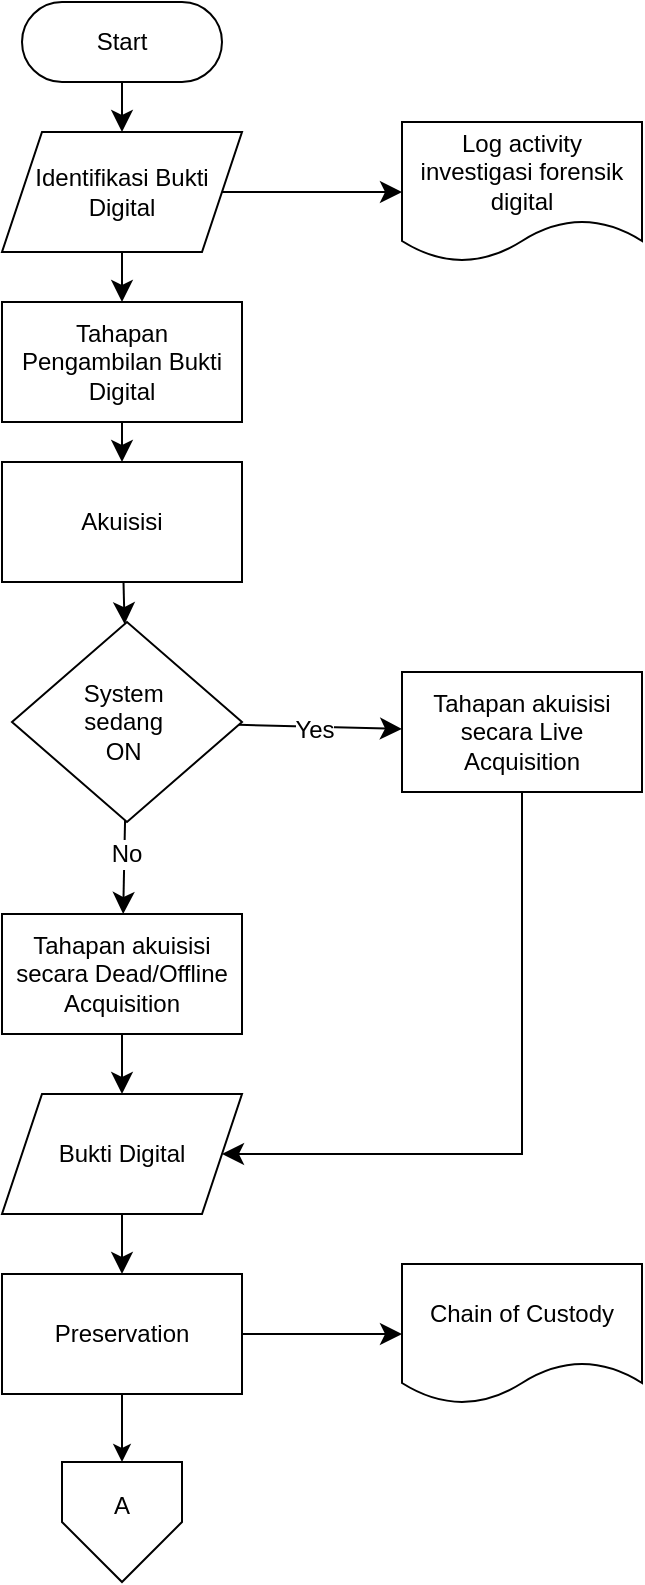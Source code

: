 <mxfile version="26.2.13" pages="4">
  <diagram id="C5RBs43oDa-KdzZeNtuy" name="Collection">
    <mxGraphModel dx="819" dy="653" grid="1" gridSize="10" guides="1" tooltips="1" connect="1" arrows="1" fold="1" page="1" pageScale="1" pageWidth="827" pageHeight="1169" math="0" shadow="0">
      <root>
        <mxCell id="WIyWlLk6GJQsqaUBKTNV-0" />
        <mxCell id="WIyWlLk6GJQsqaUBKTNV-1" parent="WIyWlLk6GJQsqaUBKTNV-0" />
        <mxCell id="t_siYUt48UW-tecDmQAx-3" value="" style="edgeStyle=none;curved=1;rounded=0;orthogonalLoop=1;jettySize=auto;html=1;fontSize=12;startSize=8;endSize=8;" parent="WIyWlLk6GJQsqaUBKTNV-1" source="t_siYUt48UW-tecDmQAx-1" target="t_siYUt48UW-tecDmQAx-2" edge="1">
          <mxGeometry relative="1" as="geometry" />
        </mxCell>
        <mxCell id="t_siYUt48UW-tecDmQAx-1" value="Start" style="rounded=1;whiteSpace=wrap;html=1;arcSize=50;" parent="WIyWlLk6GJQsqaUBKTNV-1" vertex="1">
          <mxGeometry x="300" y="170" width="100" height="40" as="geometry" />
        </mxCell>
        <mxCell id="t_siYUt48UW-tecDmQAx-7" value="" style="edgeStyle=none;curved=1;rounded=0;orthogonalLoop=1;jettySize=auto;html=1;fontSize=12;startSize=8;endSize=8;" parent="WIyWlLk6GJQsqaUBKTNV-1" source="t_siYUt48UW-tecDmQAx-2" target="t_siYUt48UW-tecDmQAx-6" edge="1">
          <mxGeometry relative="1" as="geometry" />
        </mxCell>
        <mxCell id="t_siYUt48UW-tecDmQAx-40" value="" style="edgeStyle=none;curved=1;rounded=0;orthogonalLoop=1;jettySize=auto;html=1;fontSize=12;startSize=8;endSize=8;" parent="WIyWlLk6GJQsqaUBKTNV-1" source="t_siYUt48UW-tecDmQAx-2" target="t_siYUt48UW-tecDmQAx-39" edge="1">
          <mxGeometry relative="1" as="geometry" />
        </mxCell>
        <mxCell id="t_siYUt48UW-tecDmQAx-2" value="Identifikasi Bukti Digital" style="shape=parallelogram;perimeter=parallelogramPerimeter;whiteSpace=wrap;html=1;fixedSize=1;rounded=1;size=20;arcSize=0;" parent="WIyWlLk6GJQsqaUBKTNV-1" vertex="1">
          <mxGeometry x="290" y="235" width="120" height="60" as="geometry" />
        </mxCell>
        <mxCell id="t_siYUt48UW-tecDmQAx-9" value="" style="edgeStyle=none;curved=1;rounded=0;orthogonalLoop=1;jettySize=auto;html=1;fontSize=12;startSize=8;endSize=8;" parent="WIyWlLk6GJQsqaUBKTNV-1" source="t_siYUt48UW-tecDmQAx-6" target="t_siYUt48UW-tecDmQAx-8" edge="1">
          <mxGeometry relative="1" as="geometry" />
        </mxCell>
        <mxCell id="t_siYUt48UW-tecDmQAx-6" value="Tahapan Pengambilan Bukti Digital" style="rounded=1;whiteSpace=wrap;html=1;arcSize=0;" parent="WIyWlLk6GJQsqaUBKTNV-1" vertex="1">
          <mxGeometry x="290" y="320" width="120" height="60" as="geometry" />
        </mxCell>
        <mxCell id="t_siYUt48UW-tecDmQAx-11" value="" style="edgeStyle=none;curved=1;rounded=0;orthogonalLoop=1;jettySize=auto;html=1;fontSize=12;startSize=8;endSize=8;" parent="WIyWlLk6GJQsqaUBKTNV-1" source="t_siYUt48UW-tecDmQAx-8" target="t_siYUt48UW-tecDmQAx-10" edge="1">
          <mxGeometry relative="1" as="geometry" />
        </mxCell>
        <mxCell id="t_siYUt48UW-tecDmQAx-8" value="Akuisisi" style="rounded=1;whiteSpace=wrap;html=1;arcSize=0;" parent="WIyWlLk6GJQsqaUBKTNV-1" vertex="1">
          <mxGeometry x="290" y="400" width="120" height="60" as="geometry" />
        </mxCell>
        <mxCell id="t_siYUt48UW-tecDmQAx-13" value="" style="edgeStyle=none;curved=1;rounded=0;orthogonalLoop=1;jettySize=auto;html=1;fontSize=12;startSize=8;endSize=8;" parent="WIyWlLk6GJQsqaUBKTNV-1" source="t_siYUt48UW-tecDmQAx-10" target="t_siYUt48UW-tecDmQAx-12" edge="1">
          <mxGeometry relative="1" as="geometry" />
        </mxCell>
        <mxCell id="t_siYUt48UW-tecDmQAx-38" value="Yes" style="edgeLabel;html=1;align=center;verticalAlign=middle;resizable=0;points=[];fontSize=12;" parent="t_siYUt48UW-tecDmQAx-13" vertex="1" connectable="0">
          <mxGeometry x="-0.08" y="-1" relative="1" as="geometry">
            <mxPoint as="offset" />
          </mxGeometry>
        </mxCell>
        <mxCell id="t_siYUt48UW-tecDmQAx-15" value="" style="edgeStyle=none;curved=1;rounded=0;orthogonalLoop=1;jettySize=auto;html=1;fontSize=12;startSize=8;endSize=8;" parent="WIyWlLk6GJQsqaUBKTNV-1" source="t_siYUt48UW-tecDmQAx-10" target="t_siYUt48UW-tecDmQAx-14" edge="1">
          <mxGeometry relative="1" as="geometry" />
        </mxCell>
        <mxCell id="t_siYUt48UW-tecDmQAx-37" value="No" style="edgeLabel;html=1;align=center;verticalAlign=middle;resizable=0;points=[];fontSize=12;" parent="t_siYUt48UW-tecDmQAx-15" vertex="1" connectable="0">
          <mxGeometry x="-0.28" y="1" relative="1" as="geometry">
            <mxPoint as="offset" />
          </mxGeometry>
        </mxCell>
        <mxCell id="t_siYUt48UW-tecDmQAx-10" value="System&amp;nbsp;&lt;div&gt;sedang&amp;nbsp;&lt;div&gt;ON&amp;nbsp;&lt;/div&gt;&lt;/div&gt;" style="rhombus;whiteSpace=wrap;html=1;rounded=1;arcSize=0;align=center;" parent="WIyWlLk6GJQsqaUBKTNV-1" vertex="1">
          <mxGeometry x="295" y="480" width="115" height="100" as="geometry" />
        </mxCell>
        <mxCell id="t_siYUt48UW-tecDmQAx-35" style="edgeStyle=orthogonalEdgeStyle;rounded=0;orthogonalLoop=1;jettySize=auto;html=1;entryX=1;entryY=0.5;entryDx=0;entryDy=0;fontSize=12;startSize=8;endSize=8;" parent="WIyWlLk6GJQsqaUBKTNV-1" source="t_siYUt48UW-tecDmQAx-12" target="t_siYUt48UW-tecDmQAx-33" edge="1">
          <mxGeometry relative="1" as="geometry">
            <Array as="points">
              <mxPoint x="550" y="746" />
            </Array>
          </mxGeometry>
        </mxCell>
        <mxCell id="t_siYUt48UW-tecDmQAx-12" value="Tahapan akuisisi secara Live Acquisition" style="rounded=1;whiteSpace=wrap;html=1;arcSize=0;" parent="WIyWlLk6GJQsqaUBKTNV-1" vertex="1">
          <mxGeometry x="490" y="505" width="120" height="60" as="geometry" />
        </mxCell>
        <mxCell id="t_siYUt48UW-tecDmQAx-34" value="" style="edgeStyle=none;curved=1;rounded=0;orthogonalLoop=1;jettySize=auto;html=1;fontSize=12;startSize=8;endSize=8;" parent="WIyWlLk6GJQsqaUBKTNV-1" source="t_siYUt48UW-tecDmQAx-14" target="t_siYUt48UW-tecDmQAx-33" edge="1">
          <mxGeometry relative="1" as="geometry" />
        </mxCell>
        <mxCell id="t_siYUt48UW-tecDmQAx-14" value="Tahapan akuisisi secara Dead/Offline Acquisition" style="whiteSpace=wrap;html=1;rounded=1;arcSize=0;" parent="WIyWlLk6GJQsqaUBKTNV-1" vertex="1">
          <mxGeometry x="290" y="626" width="120" height="60" as="geometry" />
        </mxCell>
        <mxCell id="t_siYUt48UW-tecDmQAx-31" value="" style="edgeStyle=none;curved=1;rounded=0;orthogonalLoop=1;jettySize=auto;html=1;fontSize=12;startSize=8;endSize=8;" parent="WIyWlLk6GJQsqaUBKTNV-1" source="t_siYUt48UW-tecDmQAx-26" target="t_siYUt48UW-tecDmQAx-30" edge="1">
          <mxGeometry relative="1" as="geometry" />
        </mxCell>
        <mxCell id="t_siYUt48UW-tecDmQAx-50" style="edgeStyle=orthogonalEdgeStyle;rounded=0;orthogonalLoop=1;jettySize=auto;html=1;" parent="WIyWlLk6GJQsqaUBKTNV-1" source="t_siYUt48UW-tecDmQAx-26" target="t_siYUt48UW-tecDmQAx-49" edge="1">
          <mxGeometry relative="1" as="geometry" />
        </mxCell>
        <mxCell id="t_siYUt48UW-tecDmQAx-26" value="Preservation" style="rounded=1;whiteSpace=wrap;html=1;arcSize=0;" parent="WIyWlLk6GJQsqaUBKTNV-1" vertex="1">
          <mxGeometry x="290" y="806" width="120" height="60" as="geometry" />
        </mxCell>
        <mxCell id="t_siYUt48UW-tecDmQAx-30" value="Chain of Custody" style="shape=document;whiteSpace=wrap;html=1;boundedLbl=1;rounded=1;arcSize=0;" parent="WIyWlLk6GJQsqaUBKTNV-1" vertex="1">
          <mxGeometry x="490" y="801" width="120" height="70" as="geometry" />
        </mxCell>
        <mxCell id="t_siYUt48UW-tecDmQAx-36" style="edgeStyle=none;curved=1;rounded=0;orthogonalLoop=1;jettySize=auto;html=1;entryX=0.5;entryY=0;entryDx=0;entryDy=0;fontSize=12;startSize=8;endSize=8;" parent="WIyWlLk6GJQsqaUBKTNV-1" source="t_siYUt48UW-tecDmQAx-33" target="t_siYUt48UW-tecDmQAx-26" edge="1">
          <mxGeometry relative="1" as="geometry" />
        </mxCell>
        <mxCell id="t_siYUt48UW-tecDmQAx-33" value="Bukti Digital" style="shape=parallelogram;perimeter=parallelogramPerimeter;whiteSpace=wrap;html=1;fixedSize=1;rounded=1;arcSize=0;" parent="WIyWlLk6GJQsqaUBKTNV-1" vertex="1">
          <mxGeometry x="290" y="716" width="120" height="60" as="geometry" />
        </mxCell>
        <mxCell id="t_siYUt48UW-tecDmQAx-39" value="Log activity investigasi forensik digital" style="shape=document;whiteSpace=wrap;html=1;boundedLbl=1;rounded=1;" parent="WIyWlLk6GJQsqaUBKTNV-1" vertex="1">
          <mxGeometry x="490" y="230" width="120" height="70" as="geometry" />
        </mxCell>
        <mxCell id="t_siYUt48UW-tecDmQAx-52" value="" style="group" parent="WIyWlLk6GJQsqaUBKTNV-1" vertex="1" connectable="0">
          <mxGeometry x="320" y="900" width="60" height="60" as="geometry" />
        </mxCell>
        <mxCell id="t_siYUt48UW-tecDmQAx-49" value="" style="verticalLabelPosition=bottom;verticalAlign=top;html=1;shape=offPageConnector;rounded=0;size=0.5;" parent="t_siYUt48UW-tecDmQAx-52" vertex="1">
          <mxGeometry width="60" height="60" as="geometry" />
        </mxCell>
        <mxCell id="t_siYUt48UW-tecDmQAx-51" value="A" style="text;html=1;align=center;verticalAlign=middle;whiteSpace=wrap;rounded=0;" parent="t_siYUt48UW-tecDmQAx-52" vertex="1">
          <mxGeometry y="7" width="60" height="30" as="geometry" />
        </mxCell>
      </root>
    </mxGraphModel>
  </diagram>
  <diagram id="TwgPNCt6xu_8tkg0PEDv" name="Examination">
    <mxGraphModel dx="961" dy="655" grid="1" gridSize="10" guides="1" tooltips="1" connect="1" arrows="1" fold="1" page="1" pageScale="1" pageWidth="827" pageHeight="1169" math="0" shadow="0">
      <root>
        <mxCell id="0" />
        <mxCell id="1" parent="0" />
        <mxCell id="v5y05sMNcqEESHBAIN26-1" value="" style="group" parent="1" vertex="1" connectable="0">
          <mxGeometry x="109" y="59" width="60" height="60" as="geometry" />
        </mxCell>
        <mxCell id="v5y05sMNcqEESHBAIN26-2" value="" style="verticalLabelPosition=bottom;verticalAlign=top;html=1;shape=offPageConnector;rounded=0;size=0.5;" parent="v5y05sMNcqEESHBAIN26-1" vertex="1">
          <mxGeometry width="60" height="60" as="geometry" />
        </mxCell>
        <mxCell id="v5y05sMNcqEESHBAIN26-3" value="A" style="text;html=1;align=center;verticalAlign=middle;whiteSpace=wrap;rounded=0;" parent="v5y05sMNcqEESHBAIN26-1" vertex="1">
          <mxGeometry y="7" width="60" height="30" as="geometry" />
        </mxCell>
        <mxCell id="vrHwYXxvHCc7wUz3a9I5-3" style="edgeStyle=orthogonalEdgeStyle;rounded=0;orthogonalLoop=1;jettySize=auto;html=1;entryX=0.5;entryY=0;entryDx=0;entryDy=0;" parent="1" source="v5y05sMNcqEESHBAIN26-8" target="vrHwYXxvHCc7wUz3a9I5-1" edge="1">
          <mxGeometry relative="1" as="geometry" />
        </mxCell>
        <mxCell id="v5y05sMNcqEESHBAIN26-8" value="Bukti Digital" style="shape=parallelogram;perimeter=parallelogramPerimeter;whiteSpace=wrap;html=1;fixedSize=1;" parent="1" vertex="1">
          <mxGeometry x="79" y="150" width="120" height="60" as="geometry" />
        </mxCell>
        <mxCell id="v5y05sMNcqEESHBAIN26-9" value="" style="endArrow=classic;html=1;rounded=0;exitX=0.5;exitY=1;exitDx=0;exitDy=0;" parent="1" source="v5y05sMNcqEESHBAIN26-2" target="v5y05sMNcqEESHBAIN26-8" edge="1">
          <mxGeometry width="50" height="50" relative="1" as="geometry">
            <mxPoint x="165" y="340" as="sourcePoint" />
            <mxPoint x="215" y="290" as="targetPoint" />
          </mxGeometry>
        </mxCell>
        <mxCell id="v5y05sMNcqEESHBAIN26-15" value="" style="edgeStyle=orthogonalEdgeStyle;rounded=0;orthogonalLoop=1;jettySize=auto;html=1;" parent="1" source="v5y05sMNcqEESHBAIN26-12" target="v5y05sMNcqEESHBAIN26-14" edge="1">
          <mxGeometry relative="1" as="geometry" />
        </mxCell>
        <mxCell id="v5y05sMNcqEESHBAIN26-35" value="Yes" style="edgeLabel;html=1;align=center;verticalAlign=middle;resizable=0;points=[];" parent="v5y05sMNcqEESHBAIN26-15" vertex="1" connectable="0">
          <mxGeometry x="-0.357" y="-4" relative="1" as="geometry">
            <mxPoint as="offset" />
          </mxGeometry>
        </mxCell>
        <mxCell id="v5y05sMNcqEESHBAIN26-17" value="" style="edgeStyle=orthogonalEdgeStyle;rounded=0;orthogonalLoop=1;jettySize=auto;html=1;" parent="1" source="v5y05sMNcqEESHBAIN26-12" target="v5y05sMNcqEESHBAIN26-16" edge="1">
          <mxGeometry relative="1" as="geometry" />
        </mxCell>
        <mxCell id="v5y05sMNcqEESHBAIN26-34" value="No" style="edgeLabel;html=1;align=center;verticalAlign=middle;resizable=0;points=[];" parent="v5y05sMNcqEESHBAIN26-17" vertex="1" connectable="0">
          <mxGeometry x="-0.079" y="-2" relative="1" as="geometry">
            <mxPoint as="offset" />
          </mxGeometry>
        </mxCell>
        <mxCell id="v5y05sMNcqEESHBAIN26-12" value="Linux" style="rhombus;whiteSpace=wrap;html=1;" parent="1" vertex="1">
          <mxGeometry x="260" y="326" width="80" height="80" as="geometry" />
        </mxCell>
        <mxCell id="vrHwYXxvHCc7wUz3a9I5-8" style="edgeStyle=orthogonalEdgeStyle;rounded=0;orthogonalLoop=1;jettySize=auto;html=1;entryX=0.5;entryY=0;entryDx=0;entryDy=0;" parent="1" source="v5y05sMNcqEESHBAIN26-14" target="v5y05sMNcqEESHBAIN26-41" edge="1">
          <mxGeometry relative="1" as="geometry">
            <Array as="points">
              <mxPoint x="300" y="530" />
              <mxPoint x="139" y="530" />
            </Array>
          </mxGeometry>
        </mxCell>
        <mxCell id="v5y05sMNcqEESHBAIN26-14" value="Tahapan examination untuk Linux" style="whiteSpace=wrap;html=1;" parent="1" vertex="1">
          <mxGeometry x="240" y="460" width="120" height="40" as="geometry" />
        </mxCell>
        <mxCell id="v5y05sMNcqEESHBAIN26-21" value="" style="edgeStyle=orthogonalEdgeStyle;rounded=0;orthogonalLoop=1;jettySize=auto;html=1;" parent="1" source="v5y05sMNcqEESHBAIN26-16" target="v5y05sMNcqEESHBAIN26-20" edge="1">
          <mxGeometry relative="1" as="geometry" />
        </mxCell>
        <mxCell id="v5y05sMNcqEESHBAIN26-37" value="Yes" style="edgeLabel;html=1;align=center;verticalAlign=middle;resizable=0;points=[];" parent="v5y05sMNcqEESHBAIN26-21" vertex="1" connectable="0">
          <mxGeometry x="-0.139" y="3" relative="1" as="geometry">
            <mxPoint as="offset" />
          </mxGeometry>
        </mxCell>
        <mxCell id="v5y05sMNcqEESHBAIN26-23" value="" style="edgeStyle=orthogonalEdgeStyle;rounded=0;orthogonalLoop=1;jettySize=auto;html=1;" parent="1" source="v5y05sMNcqEESHBAIN26-16" target="v5y05sMNcqEESHBAIN26-22" edge="1">
          <mxGeometry relative="1" as="geometry" />
        </mxCell>
        <mxCell id="v5y05sMNcqEESHBAIN26-38" value="No" style="edgeLabel;html=1;align=center;verticalAlign=middle;resizable=0;points=[];" parent="v5y05sMNcqEESHBAIN26-23" vertex="1" connectable="0">
          <mxGeometry x="-0.243" y="-2" relative="1" as="geometry">
            <mxPoint as="offset" />
          </mxGeometry>
        </mxCell>
        <mxCell id="v5y05sMNcqEESHBAIN26-16" value="Windows" style="rhombus;whiteSpace=wrap;html=1;" parent="1" vertex="1">
          <mxGeometry x="420" y="326" width="80" height="80" as="geometry" />
        </mxCell>
        <mxCell id="vrHwYXxvHCc7wUz3a9I5-9" style="edgeStyle=orthogonalEdgeStyle;rounded=0;orthogonalLoop=1;jettySize=auto;html=1;entryX=0.5;entryY=0;entryDx=0;entryDy=0;" parent="1" source="v5y05sMNcqEESHBAIN26-20" target="v5y05sMNcqEESHBAIN26-41" edge="1">
          <mxGeometry relative="1" as="geometry">
            <Array as="points">
              <mxPoint x="460" y="530" />
              <mxPoint x="139" y="530" />
            </Array>
          </mxGeometry>
        </mxCell>
        <mxCell id="v5y05sMNcqEESHBAIN26-20" value="Tahapan examination untuk Windows" style="whiteSpace=wrap;html=1;" parent="1" vertex="1">
          <mxGeometry x="400" y="460" width="120" height="40" as="geometry" />
        </mxCell>
        <mxCell id="vrHwYXxvHCc7wUz3a9I5-10" style="edgeStyle=orthogonalEdgeStyle;rounded=0;orthogonalLoop=1;jettySize=auto;html=1;entryX=0.5;entryY=0;entryDx=0;entryDy=0;" parent="1" source="v5y05sMNcqEESHBAIN26-22" target="v5y05sMNcqEESHBAIN26-41" edge="1">
          <mxGeometry relative="1" as="geometry">
            <mxPoint x="370" y="550" as="targetPoint" />
            <Array as="points">
              <mxPoint x="620" y="530" />
              <mxPoint x="139" y="530" />
            </Array>
          </mxGeometry>
        </mxCell>
        <mxCell id="v5y05sMNcqEESHBAIN26-22" value="Tahapan examination untuk Mac" style="whiteSpace=wrap;html=1;" parent="1" vertex="1">
          <mxGeometry x="560" y="346" width="120" height="40" as="geometry" />
        </mxCell>
        <mxCell id="vrHwYXxvHCc7wUz3a9I5-6" style="edgeStyle=orthogonalEdgeStyle;rounded=0;orthogonalLoop=1;jettySize=auto;html=1;" parent="1" source="v5y05sMNcqEESHBAIN26-24" target="v5y05sMNcqEESHBAIN26-41" edge="1">
          <mxGeometry relative="1" as="geometry" />
        </mxCell>
        <mxCell id="v5y05sMNcqEESHBAIN26-24" value="Tahapan examination untuk Non-volatile" style="whiteSpace=wrap;html=1;" parent="1" vertex="1">
          <mxGeometry x="79" y="460" width="120" height="40" as="geometry" />
        </mxCell>
        <mxCell id="v5y05sMNcqEESHBAIN26-44" value="" style="edgeStyle=orthogonalEdgeStyle;rounded=0;orthogonalLoop=1;jettySize=auto;html=1;" parent="1" source="v5y05sMNcqEESHBAIN26-41" target="v5y05sMNcqEESHBAIN26-43" edge="1">
          <mxGeometry relative="1" as="geometry" />
        </mxCell>
        <mxCell id="v5y05sMNcqEESHBAIN26-49" style="edgeStyle=orthogonalEdgeStyle;rounded=0;orthogonalLoop=1;jettySize=auto;html=1;entryX=0.5;entryY=0;entryDx=0;entryDy=0;" parent="1" source="v5y05sMNcqEESHBAIN26-41" target="v5y05sMNcqEESHBAIN26-46" edge="1">
          <mxGeometry relative="1" as="geometry">
            <mxPoint x="139" y="660" as="targetPoint" />
          </mxGeometry>
        </mxCell>
        <mxCell id="v5y05sMNcqEESHBAIN26-41" value="Pengumpulan hasil dari examination" style="whiteSpace=wrap;html=1;" parent="1" vertex="1">
          <mxGeometry x="79" y="563" width="120" height="60" as="geometry" />
        </mxCell>
        <mxCell id="v5y05sMNcqEESHBAIN26-43" value="Draft report investigasi forensik digital" style="shape=document;whiteSpace=wrap;html=1;boundedLbl=1;" parent="1" vertex="1">
          <mxGeometry x="279" y="559" width="120" height="68" as="geometry" />
        </mxCell>
        <mxCell id="v5y05sMNcqEESHBAIN26-45" value="" style="group" parent="1" vertex="1" connectable="0">
          <mxGeometry x="109" y="654" width="60" height="60" as="geometry" />
        </mxCell>
        <mxCell id="v5y05sMNcqEESHBAIN26-46" value="" style="verticalLabelPosition=bottom;verticalAlign=top;html=1;shape=offPageConnector;rounded=0;size=0.5;" parent="v5y05sMNcqEESHBAIN26-45" vertex="1">
          <mxGeometry width="60" height="60" as="geometry" />
        </mxCell>
        <mxCell id="v5y05sMNcqEESHBAIN26-47" value="B" style="text;html=1;align=center;verticalAlign=middle;whiteSpace=wrap;rounded=0;" parent="v5y05sMNcqEESHBAIN26-45" vertex="1">
          <mxGeometry y="7" width="60" height="30" as="geometry" />
        </mxCell>
        <mxCell id="vrHwYXxvHCc7wUz3a9I5-2" style="edgeStyle=orthogonalEdgeStyle;rounded=0;orthogonalLoop=1;jettySize=auto;html=1;entryX=0.5;entryY=0;entryDx=0;entryDy=0;" parent="1" source="vrHwYXxvHCc7wUz3a9I5-1" target="v5y05sMNcqEESHBAIN26-12" edge="1">
          <mxGeometry relative="1" as="geometry" />
        </mxCell>
        <mxCell id="vrHwYXxvHCc7wUz3a9I5-4" value="Yes" style="edgeLabel;html=1;align=center;verticalAlign=middle;resizable=0;points=[];" parent="vrHwYXxvHCc7wUz3a9I5-2" vertex="1" connectable="0">
          <mxGeometry x="-0.189" y="1" relative="1" as="geometry">
            <mxPoint as="offset" />
          </mxGeometry>
        </mxCell>
        <mxCell id="vrHwYXxvHCc7wUz3a9I5-5" style="edgeStyle=orthogonalEdgeStyle;rounded=0;orthogonalLoop=1;jettySize=auto;html=1;entryX=0.5;entryY=0;entryDx=0;entryDy=0;" parent="1" source="vrHwYXxvHCc7wUz3a9I5-1" target="v5y05sMNcqEESHBAIN26-24" edge="1">
          <mxGeometry relative="1" as="geometry" />
        </mxCell>
        <mxCell id="vrHwYXxvHCc7wUz3a9I5-7" value="No" style="edgeLabel;html=1;align=center;verticalAlign=middle;resizable=0;points=[];" parent="vrHwYXxvHCc7wUz3a9I5-5" vertex="1" connectable="0">
          <mxGeometry x="0.033" y="-2" relative="1" as="geometry">
            <mxPoint as="offset" />
          </mxGeometry>
        </mxCell>
        <mxCell id="vrHwYXxvHCc7wUz3a9I5-1" value="Volatile" style="rhombus;whiteSpace=wrap;html=1;" parent="1" vertex="1">
          <mxGeometry x="99" y="240" width="80" height="80" as="geometry" />
        </mxCell>
      </root>
    </mxGraphModel>
  </diagram>
  <diagram id="suWQWezb392EDhTQtnhL" name="Analysis">
    <mxGraphModel dx="961" dy="655" grid="1" gridSize="10" guides="1" tooltips="1" connect="1" arrows="1" fold="1" page="1" pageScale="1" pageWidth="827" pageHeight="1169" math="0" shadow="0">
      <root>
        <mxCell id="0" />
        <mxCell id="1" parent="0" />
        <mxCell id="vXTAYcW1exKTM20OnKZ6-1" value="" style="group" vertex="1" connectable="0" parent="1">
          <mxGeometry x="245" y="60" width="60" height="60" as="geometry" />
        </mxCell>
        <mxCell id="vXTAYcW1exKTM20OnKZ6-2" value="" style="verticalLabelPosition=bottom;verticalAlign=top;html=1;shape=offPageConnector;rounded=0;size=0.5;" vertex="1" parent="vXTAYcW1exKTM20OnKZ6-1">
          <mxGeometry width="60" height="60" as="geometry" />
        </mxCell>
        <mxCell id="vXTAYcW1exKTM20OnKZ6-3" value="B" style="text;html=1;align=center;verticalAlign=middle;whiteSpace=wrap;rounded=0;" vertex="1" parent="vXTAYcW1exKTM20OnKZ6-1">
          <mxGeometry y="7" width="60" height="30" as="geometry" />
        </mxCell>
        <mxCell id="vXTAYcW1exKTM20OnKZ6-12" style="edgeStyle=orthogonalEdgeStyle;rounded=0;orthogonalLoop=1;jettySize=auto;html=1;" edge="1" parent="1" source="vXTAYcW1exKTM20OnKZ6-6" target="vXTAYcW1exKTM20OnKZ6-11">
          <mxGeometry relative="1" as="geometry" />
        </mxCell>
        <mxCell id="vXTAYcW1exKTM20OnKZ6-6" value="&lt;div&gt;Hal-hal yang perlu dianalisis yaitu:&lt;/div&gt;&lt;div&gt;&lt;ol&gt;&lt;li&gt;Artefak sistem operasi&lt;/li&gt;&lt;li&gt;Bukti data pada perangkat&lt;/li&gt;&lt;li&gt;Bukti &lt;i&gt;volatile&lt;/i&gt; (jika ada)&lt;/li&gt;&lt;li&gt;Aktivitas jaringan&lt;/li&gt;&lt;li&gt;Analisis &lt;i&gt;malware&lt;/i&gt;&lt;/li&gt;&lt;li&gt;Email dan komunikasi yang dilakukan&lt;/li&gt;&lt;li&gt;Dokumentasi dan keabsahan bukti&lt;/li&gt;&lt;/ol&gt;&lt;/div&gt;" style="rounded=0;whiteSpace=wrap;html=1;align=left;" vertex="1" parent="1">
          <mxGeometry x="120" y="150" width="310" height="150" as="geometry" />
        </mxCell>
        <mxCell id="Un7Tmznu41imhEKGEG3W-4" style="edgeStyle=orthogonalEdgeStyle;rounded=0;orthogonalLoop=1;jettySize=auto;html=1;entryX=0.5;entryY=0;entryDx=0;entryDy=0;" edge="1" parent="1" source="vXTAYcW1exKTM20OnKZ6-11" target="Un7Tmznu41imhEKGEG3W-3">
          <mxGeometry relative="1" as="geometry" />
        </mxCell>
        <mxCell id="vXTAYcW1exKTM20OnKZ6-11" value="Kesimpulan" style="shape=parallelogram;perimeter=parallelogramPerimeter;whiteSpace=wrap;html=1;fixedSize=1;" vertex="1" parent="1">
          <mxGeometry x="215" y="330" width="120" height="60" as="geometry" />
        </mxCell>
        <mxCell id="vXTAYcW1exKTM20OnKZ6-13" style="edgeStyle=orthogonalEdgeStyle;rounded=0;orthogonalLoop=1;jettySize=auto;html=1;entryX=0.5;entryY=0;entryDx=0;entryDy=0;" edge="1" parent="1" source="vXTAYcW1exKTM20OnKZ6-2" target="vXTAYcW1exKTM20OnKZ6-6">
          <mxGeometry relative="1" as="geometry" />
        </mxCell>
        <mxCell id="Un7Tmznu41imhEKGEG3W-7" style="edgeStyle=orthogonalEdgeStyle;rounded=0;orthogonalLoop=1;jettySize=auto;html=1;entryX=0.5;entryY=0;entryDx=0;entryDy=0;" edge="1" parent="1" source="Un7Tmznu41imhEKGEG3W-3" target="Un7Tmznu41imhEKGEG3W-6">
          <mxGeometry relative="1" as="geometry" />
        </mxCell>
        <mxCell id="Un7Tmznu41imhEKGEG3W-3" value="Chain of Custody" style="shape=document;whiteSpace=wrap;html=1;boundedLbl=1;rounded=1;arcSize=0;" vertex="1" parent="1">
          <mxGeometry x="215" y="430" width="120" height="70" as="geometry" />
        </mxCell>
        <mxCell id="Un7Tmznu41imhEKGEG3W-6" value="End" style="rounded=1;whiteSpace=wrap;html=1;arcSize=50;" vertex="1" parent="1">
          <mxGeometry x="215" y="540" width="120" height="60" as="geometry" />
        </mxCell>
      </root>
    </mxGraphModel>
  </diagram>
  <diagram id="uGSIRrlSgZF0aqr_Dv7h" name="Report">
    <mxGraphModel dx="1194" dy="727" grid="1" gridSize="10" guides="1" tooltips="1" connect="1" arrows="1" fold="1" page="1" pageScale="1" pageWidth="827" pageHeight="1169" math="0" shadow="0">
      <root>
        <mxCell id="0" />
        <mxCell id="1" parent="0" />
      </root>
    </mxGraphModel>
  </diagram>
</mxfile>
